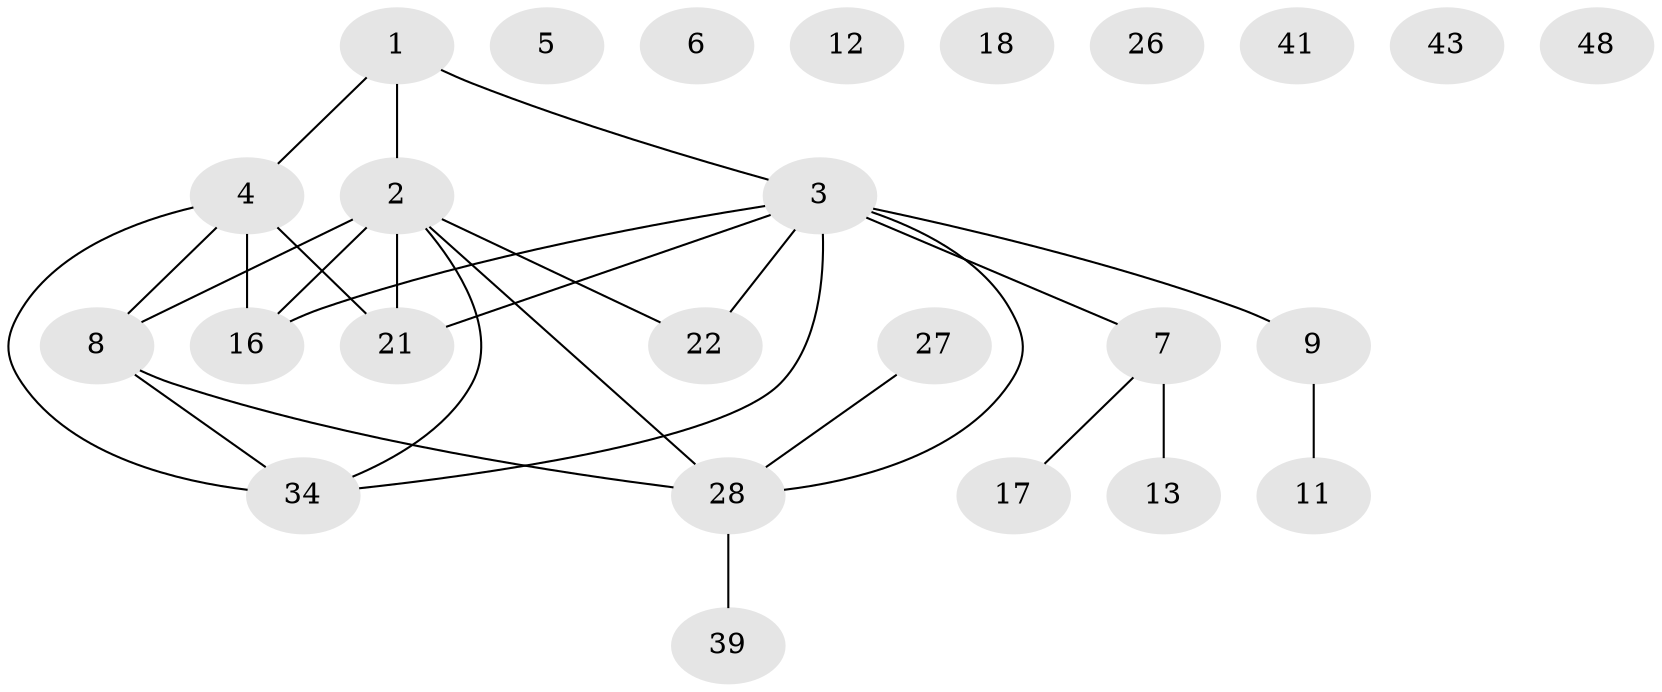// original degree distribution, {3: 0.19607843137254902, 5: 0.058823529411764705, 4: 0.17647058823529413, 0: 0.11764705882352941, 2: 0.23529411764705882, 1: 0.21568627450980393}
// Generated by graph-tools (version 1.1) at 2025/12/03/09/25 04:12:53]
// undirected, 25 vertices, 27 edges
graph export_dot {
graph [start="1"]
  node [color=gray90,style=filled];
  1;
  2 [super="+10+19+14"];
  3 [super="+15+35+32+33"];
  4 [super="+25"];
  5;
  6;
  7;
  8 [super="+20"];
  9;
  11;
  12 [super="+42"];
  13 [super="+51"];
  16 [super="+38+29"];
  17 [super="+23"];
  18 [super="+50"];
  21 [super="+44"];
  22 [super="+47"];
  26;
  27;
  28 [super="+49+37+36"];
  34 [super="+40"];
  39;
  41;
  43;
  48;
  1 -- 3;
  1 -- 4;
  1 -- 2;
  2 -- 16;
  2 -- 21 [weight=2];
  2 -- 8 [weight=2];
  2 -- 34;
  2 -- 28 [weight=2];
  2 -- 22;
  3 -- 22;
  3 -- 21;
  3 -- 16;
  3 -- 9;
  3 -- 28 [weight=2];
  3 -- 7;
  3 -- 34;
  4 -- 21;
  4 -- 16;
  4 -- 8;
  4 -- 34;
  7 -- 13;
  7 -- 17;
  8 -- 28;
  8 -- 34;
  9 -- 11;
  27 -- 28;
  28 -- 39;
}
